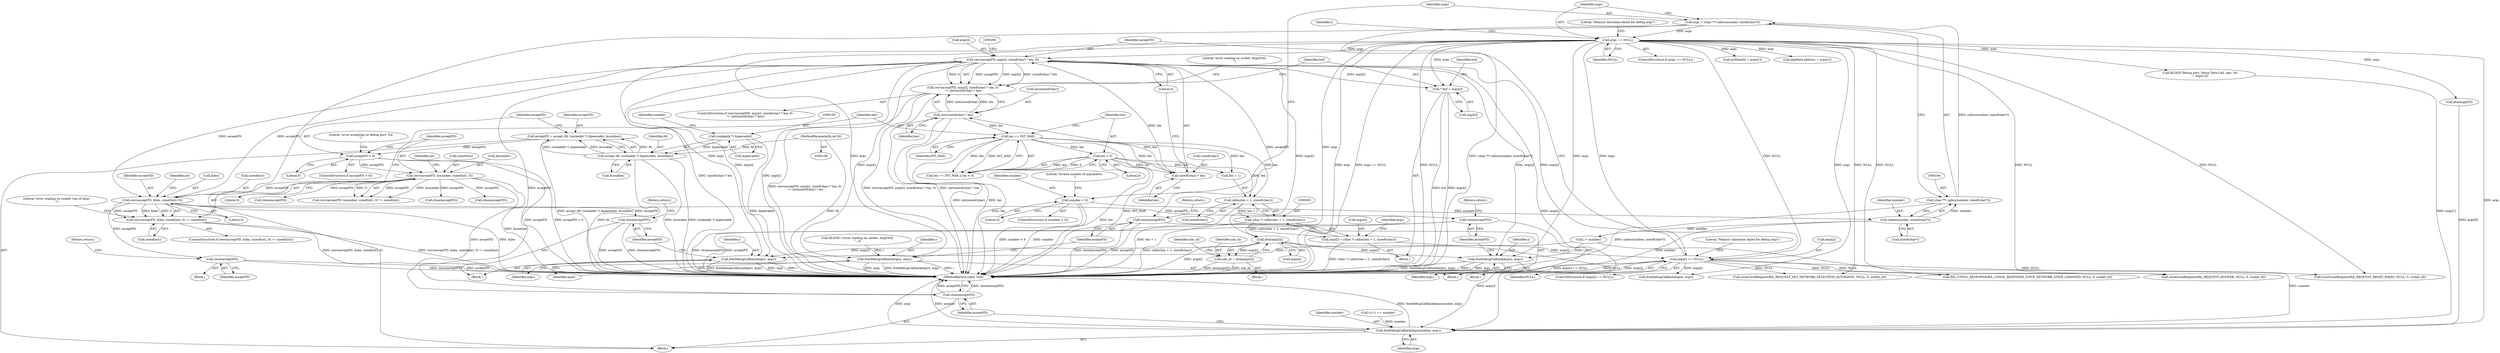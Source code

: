 digraph "0_Android_cd5f15f588a5d27e99ba12f057245bfe507f8c42@API" {
"1000287" [label="(Call,recv(acceptFD, args[i], sizeof(char) * len, 0))"];
"1000223" [label="(Call,recv(acceptFD, &len, sizeof(int), 0))"];
"1000166" [label="(Call,recv(acceptFD, &number, sizeof(int), 0))"];
"1000156" [label="(Call,acceptFD < 0)"];
"1000145" [label="(Call,acceptFD = accept (fd, (sockaddr *) &peeraddr, &socklen))"];
"1000147" [label="(Call,accept (fd, (sockaddr *) &peeraddr, &socklen))"];
"1000109" [label="(MethodParameterIn,int fd)"];
"1000149" [label="(Call,(sockaddr *) &peeraddr)"];
"1000287" [label="(Call,recv(acceptFD, args[i], sizeof(char) * len, 0))"];
"1000200" [label="(Call,args == NULL)"];
"1000191" [label="(Call,args = (char **) calloc(number, sizeof(char*)))"];
"1000193" [label="(Call,(char **) calloc(number, sizeof(char*)))"];
"1000195" [label="(Call,calloc(number, sizeof(char*)))"];
"1000182" [label="(Call,number < 0)"];
"1000271" [label="(Call,args[i] == NULL)"];
"1000258" [label="(Call,args[i] = (char *) calloc(len + 1, sizeof(char)))"];
"1000262" [label="(Call,(char *) calloc(len + 1, sizeof(char)))"];
"1000264" [label="(Call,calloc(len + 1, sizeof(char)))"];
"1000243" [label="(Call,len == INT_MAX)"];
"1000297" [label="(Call,(int)sizeof(char) * len)"];
"1000292" [label="(Call,sizeof(char) * len)"];
"1000246" [label="(Call,len < 0)"];
"1000222" [label="(Call,recv(acceptFD, &len, sizeof(int), 0) != sizeof(int))"];
"1000238" [label="(Call,close(acceptFD))"];
"1000255" [label="(Call,close(acceptFD))"];
"1000282" [label="(Call,close(acceptFD))"];
"1000235" [label="(Call,freeDebugCallbackArgs(i, args))"];
"1000252" [label="(Call,freeDebugCallbackArgs(i, args))"];
"1000286" [label="(Call,recv(acceptFD, args[i], sizeof(char) * len, 0)\n != (int)sizeof(char) * len)"];
"1000307" [label="(Call,freeDebugCallbackArgs(i, args))"];
"1000310" [label="(Call,close(acceptFD))"];
"1000314" [label="(Call,* buf = args[i])"];
"1000333" [label="(Call,atoi(args[i]))"];
"1000331" [label="(Call,sim_id = atoi(args[i]))"];
"1000630" [label="(Call,freeDebugCallbackArgs(number, args))"];
"1000633" [label="(Call,close(acceptFD))"];
"1000192" [label="(Identifier,args)"];
"1000183" [label="(Identifier,number)"];
"1000172" [label="(Literal,0)"];
"1000174" [label="(Identifier,int)"];
"1000187" [label="(Literal,\"Invalid number of arguments: \n\")"];
"1000265" [label="(Call,len + 1)"];
"1000309" [label="(Identifier,args)"];
"1000255" [label="(Call,close(acceptFD))"];
"1000257" [label="(Return,return;)"];
"1000307" [label="(Call,freeDebugCallbackArgs(i, args))"];
"1000246" [label="(Call,len < 0)"];
"1000178" [label="(Call,close(acceptFD))"];
"1000146" [label="(Identifier,acceptFD)"];
"1000156" [label="(Call,acceptFD < 0)"];
"1000286" [label="(Call,recv(acceptFD, args[i], sizeof(char) * len, 0)\n != (int)sizeof(char) * len)"];
"1000151" [label="(Call,&peeraddr)"];
"1000165" [label="(Call,recv(acceptFD, &number, sizeof(int), 0) != sizeof(int))"];
"1000287" [label="(Call,recv(acceptFD, args[i], sizeof(char) * len, 0))"];
"1000282" [label="(Call,close(acceptFD))"];
"1000259" [label="(Call,args[i])"];
"1000202" [label="(Identifier,NULL)"];
"1000168" [label="(Call,&number)"];
"1000252" [label="(Call,freeDebugCallbackArgs(i, args))"];
"1000239" [label="(Identifier,acceptFD)"];
"1000247" [label="(Identifier,len)"];
"1000224" [label="(Identifier,acceptFD)"];
"1000161" [label="(Literal,\"error accepting on debug port: %d\n\")"];
"1000304" [label="(Call,RLOGE (\"error reading on socket: Args[%d] \n\", i))"];
"1000148" [label="(Identifier,fd)"];
"1000258" [label="(Call,args[i] = (char *) calloc(len + 1, sizeof(char)))"];
"1000145" [label="(Call,acceptFD = accept (fd, (sockaddr *) &peeraddr, &socklen))"];
"1000196" [label="(Identifier,number)"];
"1000249" [label="(Block,)"];
"1000296" [label="(Literal,0)"];
"1000271" [label="(Call,args[i] == NULL)"];
"1000243" [label="(Call,len == INT_MAX)"];
"1000158" [label="(Literal,0)"];
"1000295" [label="(Identifier,len)"];
"1000199" [label="(ControlStructure,if (args == NULL))"];
"1000264" [label="(Call,calloc(len + 1, sizeof(char)))"];
"1000167" [label="(Identifier,acceptFD)"];
"1000212" [label="(Identifier,i)"];
"1000632" [label="(Identifier,args)"];
"1000440" [label="(Call,RIL_UNSOL_RESPONSE(RIL_UNSOL_RESPONSE_VOICE_NETWORK_STATE_CHANGED, NULL, 0, socket_id))"];
"1000200" [label="(Call,args == NULL)"];
"1000197" [label="(Call,sizeof(char*))"];
"1000279" [label="(Call,freeDebugCallbackArgs(i, args))"];
"1000240" [label="(Return,return;)"];
"1000285" [label="(ControlStructure,if (recv(acceptFD, args[i], sizeof(char) * len, 0)\n != (int)sizeof(char) * len))"];
"1000312" [label="(Return,return;)"];
"1000235" [label="(Call,freeDebugCallbackArgs(i, args))"];
"1000278" [label="(Literal,\"Memory allocation failed for debug args\")"];
"1000231" [label="(Identifier,int)"];
"1000557" [label="(Call,actData[0] = args[1])"];
"1000237" [label="(Identifier,args)"];
"1000223" [label="(Call,recv(acceptFD, &len, sizeof(int), 0))"];
"1000230" [label="(Call,sizeof(int))"];
"1000206" [label="(Call,close(acceptFD))"];
"1000552" [label="(Call,RLOGI(\"Debug port: Setup Data Call, Apn :%s\n\", args[1]))"];
"1000229" [label="(Literal,0)"];
"1000366" [label="(Call,atoi(args[0]))"];
"1000303" [label="(Block,)"];
"1000166" [label="(Call,recv(acceptFD, &number, sizeof(int), 0))"];
"1000545" [label="(Call,issueLocalRequest(RIL_REQUEST_SET_NETWORK_SELECTION_AUTOMATIC, NULL, 0, socket_id))"];
"1000272" [label="(Call,args[i])"];
"1000276" [label="(Block,)"];
"1000273" [label="(Identifier,args)"];
"1000275" [label="(Identifier,NULL)"];
"1000109" [label="(MethodParameterIn,int fd)"];
"1000292" [label="(Call,sizeof(char) * len)"];
"1000302" [label="(Identifier,len)"];
"1000315" [label="(Identifier,buf)"];
"1000221" [label="(ControlStructure,if (recv(acceptFD, &len, sizeof(int), 0) != sizeof(int)))"];
"1000338" [label="(Identifier,sim_id)"];
"1000630" [label="(Call,freeDebugCallbackArgs(number, args))"];
"1000289" [label="(Call,args[i])"];
"1000205" [label="(Literal,\"Memory allocation failed for debug args\")"];
"1000193" [label="(Call,(char **) calloc(number, sizeof(char*)))"];
"1000591" [label="(Call,dialData.address = args[1])"];
"1000332" [label="(Identifier,sim_id)"];
"1000147" [label="(Call,accept (fd, (sockaddr *) &peeraddr, &socklen))"];
"1000182" [label="(Call,number < 0)"];
"1000219" [label="(Block,)"];
"1000609" [label="(Call,issueLocalRequest(RIL_REQUEST_ANSWER, NULL, 0, socket_id))"];
"1000222" [label="(Call,recv(acceptFD, &len, sizeof(int), 0) != sizeof(int))"];
"1000149" [label="(Call,(sockaddr *) &peeraddr)"];
"1000155" [label="(ControlStructure,if (acceptFD < 0))"];
"1000195" [label="(Call,calloc(number, sizeof(char*)))"];
"1000191" [label="(Call,args = (char **) calloc(number, sizeof(char*)))"];
"1000316" [label="(Call,args[i])"];
"1000253" [label="(Identifier,i)"];
"1000201" [label="(Identifier,args)"];
"1000633" [label="(Call,close(acceptFD))"];
"1000245" [label="(Identifier,INT_MAX)"];
"1000288" [label="(Identifier,acceptFD)"];
"1000631" [label="(Identifier,number)"];
"1000308" [label="(Identifier,i)"];
"1000170" [label="(Call,sizeof(int))"];
"1000331" [label="(Call,sim_id = atoi(args[i]))"];
"1000157" [label="(Identifier,acceptFD)"];
"1000330" [label="(Block,)"];
"1000297" [label="(Call,(int)sizeof(char) * len)"];
"1000232" [label="(Block,)"];
"1000270" [label="(ControlStructure,if (args[i] == NULL))"];
"1000236" [label="(Identifier,i)"];
"1000154" [label="(Identifier,socklen)"];
"1000112" [label="(Block,)"];
"1000225" [label="(Call,&len)"];
"1000298" [label="(Call,(int)sizeof(char))"];
"1000325" [label="(Call,(i+1) == number)"];
"1000311" [label="(Identifier,acceptFD)"];
"1000334" [label="(Call,args[i])"];
"1000227" [label="(Call,sizeof(int))"];
"1000333" [label="(Call,atoi(args[i]))"];
"1000262" [label="(Call,(char *) calloc(len + 1, sizeof(char)))"];
"1000256" [label="(Identifier,acceptFD)"];
"1000234" [label="(Literal,\"error reading on socket: Len of Args: \n\")"];
"1000238" [label="(Call,close(acceptFD))"];
"1000181" [label="(ControlStructure,if (number < 0))"];
"1000214" [label="(Call,i < number)"];
"1000314" [label="(Call,* buf = args[i])"];
"1000188" [label="(Call,close(acceptFD))"];
"1000310" [label="(Call,close(acceptFD))"];
"1000254" [label="(Identifier,args)"];
"1000283" [label="(Identifier,acceptFD)"];
"1000242" [label="(Call,len == INT_MAX || len < 0)"];
"1000635" [label="(MethodReturn,static void)"];
"1000634" [label="(Identifier,acceptFD)"];
"1000284" [label="(Return,return;)"];
"1000153" [label="(Call,&socklen)"];
"1000244" [label="(Identifier,len)"];
"1000268" [label="(Call,sizeof(char))"];
"1000305" [label="(Literal,\"error reading on socket: Args[%d] \n\")"];
"1000321" [label="(Identifier,buf)"];
"1000248" [label="(Literal,0)"];
"1000293" [label="(Call,sizeof(char))"];
"1000374" [label="(Call,issueLocalRequest(RIL_REQUEST_RESET_RADIO, NULL, 0, socket_id))"];
"1000184" [label="(Literal,0)"];
"1000287" -> "1000286"  [label="AST: "];
"1000287" -> "1000296"  [label="CFG: "];
"1000288" -> "1000287"  [label="AST: "];
"1000289" -> "1000287"  [label="AST: "];
"1000292" -> "1000287"  [label="AST: "];
"1000296" -> "1000287"  [label="AST: "];
"1000299" -> "1000287"  [label="CFG: "];
"1000287" -> "1000635"  [label="DDG: sizeof(char) * len"];
"1000287" -> "1000635"  [label="DDG: args[i]"];
"1000287" -> "1000223"  [label="DDG: acceptFD"];
"1000287" -> "1000235"  [label="DDG: args[i]"];
"1000287" -> "1000252"  [label="DDG: args[i]"];
"1000287" -> "1000286"  [label="DDG: acceptFD"];
"1000287" -> "1000286"  [label="DDG: args[i]"];
"1000287" -> "1000286"  [label="DDG: sizeof(char) * len"];
"1000287" -> "1000286"  [label="DDG: 0"];
"1000223" -> "1000287"  [label="DDG: acceptFD"];
"1000200" -> "1000287"  [label="DDG: args"];
"1000271" -> "1000287"  [label="DDG: args[i]"];
"1000292" -> "1000287"  [label="DDG: len"];
"1000287" -> "1000307"  [label="DDG: args[i]"];
"1000287" -> "1000310"  [label="DDG: acceptFD"];
"1000287" -> "1000314"  [label="DDG: args[i]"];
"1000287" -> "1000333"  [label="DDG: args[i]"];
"1000287" -> "1000630"  [label="DDG: args[i]"];
"1000287" -> "1000633"  [label="DDG: acceptFD"];
"1000223" -> "1000222"  [label="AST: "];
"1000223" -> "1000229"  [label="CFG: "];
"1000224" -> "1000223"  [label="AST: "];
"1000225" -> "1000223"  [label="AST: "];
"1000227" -> "1000223"  [label="AST: "];
"1000229" -> "1000223"  [label="AST: "];
"1000231" -> "1000223"  [label="CFG: "];
"1000223" -> "1000635"  [label="DDG: &len"];
"1000223" -> "1000222"  [label="DDG: acceptFD"];
"1000223" -> "1000222"  [label="DDG: &len"];
"1000223" -> "1000222"  [label="DDG: 0"];
"1000166" -> "1000223"  [label="DDG: acceptFD"];
"1000223" -> "1000238"  [label="DDG: acceptFD"];
"1000223" -> "1000255"  [label="DDG: acceptFD"];
"1000223" -> "1000282"  [label="DDG: acceptFD"];
"1000166" -> "1000165"  [label="AST: "];
"1000166" -> "1000172"  [label="CFG: "];
"1000167" -> "1000166"  [label="AST: "];
"1000168" -> "1000166"  [label="AST: "];
"1000170" -> "1000166"  [label="AST: "];
"1000172" -> "1000166"  [label="AST: "];
"1000174" -> "1000166"  [label="CFG: "];
"1000166" -> "1000635"  [label="DDG: &number"];
"1000166" -> "1000165"  [label="DDG: acceptFD"];
"1000166" -> "1000165"  [label="DDG: &number"];
"1000166" -> "1000165"  [label="DDG: 0"];
"1000156" -> "1000166"  [label="DDG: acceptFD"];
"1000166" -> "1000178"  [label="DDG: acceptFD"];
"1000166" -> "1000188"  [label="DDG: acceptFD"];
"1000166" -> "1000206"  [label="DDG: acceptFD"];
"1000166" -> "1000633"  [label="DDG: acceptFD"];
"1000156" -> "1000155"  [label="AST: "];
"1000156" -> "1000158"  [label="CFG: "];
"1000157" -> "1000156"  [label="AST: "];
"1000158" -> "1000156"  [label="AST: "];
"1000161" -> "1000156"  [label="CFG: "];
"1000167" -> "1000156"  [label="CFG: "];
"1000156" -> "1000635"  [label="DDG: acceptFD"];
"1000156" -> "1000635"  [label="DDG: acceptFD < 0"];
"1000145" -> "1000156"  [label="DDG: acceptFD"];
"1000145" -> "1000112"  [label="AST: "];
"1000145" -> "1000147"  [label="CFG: "];
"1000146" -> "1000145"  [label="AST: "];
"1000147" -> "1000145"  [label="AST: "];
"1000157" -> "1000145"  [label="CFG: "];
"1000145" -> "1000635"  [label="DDG: accept (fd, (sockaddr *) &peeraddr, &socklen)"];
"1000147" -> "1000145"  [label="DDG: fd"];
"1000147" -> "1000145"  [label="DDG: (sockaddr *) &peeraddr"];
"1000147" -> "1000145"  [label="DDG: &socklen"];
"1000147" -> "1000153"  [label="CFG: "];
"1000148" -> "1000147"  [label="AST: "];
"1000149" -> "1000147"  [label="AST: "];
"1000153" -> "1000147"  [label="AST: "];
"1000147" -> "1000635"  [label="DDG: (sockaddr *) &peeraddr"];
"1000147" -> "1000635"  [label="DDG: fd"];
"1000147" -> "1000635"  [label="DDG: &socklen"];
"1000109" -> "1000147"  [label="DDG: fd"];
"1000149" -> "1000147"  [label="DDG: &peeraddr"];
"1000109" -> "1000108"  [label="AST: "];
"1000109" -> "1000635"  [label="DDG: fd"];
"1000149" -> "1000151"  [label="CFG: "];
"1000150" -> "1000149"  [label="AST: "];
"1000151" -> "1000149"  [label="AST: "];
"1000154" -> "1000149"  [label="CFG: "];
"1000149" -> "1000635"  [label="DDG: &peeraddr"];
"1000200" -> "1000199"  [label="AST: "];
"1000200" -> "1000202"  [label="CFG: "];
"1000201" -> "1000200"  [label="AST: "];
"1000202" -> "1000200"  [label="AST: "];
"1000205" -> "1000200"  [label="CFG: "];
"1000212" -> "1000200"  [label="CFG: "];
"1000200" -> "1000635"  [label="DDG: args"];
"1000200" -> "1000635"  [label="DDG: args == NULL"];
"1000200" -> "1000635"  [label="DDG: NULL"];
"1000191" -> "1000200"  [label="DDG: args"];
"1000200" -> "1000235"  [label="DDG: args"];
"1000200" -> "1000252"  [label="DDG: args"];
"1000200" -> "1000271"  [label="DDG: args"];
"1000200" -> "1000271"  [label="DDG: NULL"];
"1000200" -> "1000279"  [label="DDG: args"];
"1000200" -> "1000307"  [label="DDG: args"];
"1000200" -> "1000314"  [label="DDG: args"];
"1000200" -> "1000333"  [label="DDG: args"];
"1000200" -> "1000366"  [label="DDG: args"];
"1000200" -> "1000374"  [label="DDG: NULL"];
"1000200" -> "1000440"  [label="DDG: NULL"];
"1000200" -> "1000545"  [label="DDG: NULL"];
"1000200" -> "1000552"  [label="DDG: args"];
"1000200" -> "1000557"  [label="DDG: args"];
"1000200" -> "1000591"  [label="DDG: args"];
"1000200" -> "1000609"  [label="DDG: NULL"];
"1000200" -> "1000630"  [label="DDG: args"];
"1000191" -> "1000112"  [label="AST: "];
"1000191" -> "1000193"  [label="CFG: "];
"1000192" -> "1000191"  [label="AST: "];
"1000193" -> "1000191"  [label="AST: "];
"1000201" -> "1000191"  [label="CFG: "];
"1000191" -> "1000635"  [label="DDG: (char **) calloc(number, sizeof(char*))"];
"1000193" -> "1000191"  [label="DDG: calloc(number, sizeof(char*))"];
"1000193" -> "1000195"  [label="CFG: "];
"1000194" -> "1000193"  [label="AST: "];
"1000195" -> "1000193"  [label="AST: "];
"1000193" -> "1000635"  [label="DDG: calloc(number, sizeof(char*))"];
"1000195" -> "1000193"  [label="DDG: number"];
"1000195" -> "1000197"  [label="CFG: "];
"1000196" -> "1000195"  [label="AST: "];
"1000197" -> "1000195"  [label="AST: "];
"1000195" -> "1000635"  [label="DDG: number"];
"1000182" -> "1000195"  [label="DDG: number"];
"1000195" -> "1000214"  [label="DDG: number"];
"1000182" -> "1000181"  [label="AST: "];
"1000182" -> "1000184"  [label="CFG: "];
"1000183" -> "1000182"  [label="AST: "];
"1000184" -> "1000182"  [label="AST: "];
"1000187" -> "1000182"  [label="CFG: "];
"1000192" -> "1000182"  [label="CFG: "];
"1000182" -> "1000635"  [label="DDG: number < 0"];
"1000182" -> "1000635"  [label="DDG: number"];
"1000271" -> "1000270"  [label="AST: "];
"1000271" -> "1000275"  [label="CFG: "];
"1000272" -> "1000271"  [label="AST: "];
"1000275" -> "1000271"  [label="AST: "];
"1000278" -> "1000271"  [label="CFG: "];
"1000288" -> "1000271"  [label="CFG: "];
"1000271" -> "1000635"  [label="DDG: NULL"];
"1000271" -> "1000635"  [label="DDG: args[i]"];
"1000271" -> "1000635"  [label="DDG: args[i] == NULL"];
"1000258" -> "1000271"  [label="DDG: args[i]"];
"1000271" -> "1000279"  [label="DDG: args[i]"];
"1000271" -> "1000374"  [label="DDG: NULL"];
"1000271" -> "1000440"  [label="DDG: NULL"];
"1000271" -> "1000545"  [label="DDG: NULL"];
"1000271" -> "1000609"  [label="DDG: NULL"];
"1000258" -> "1000219"  [label="AST: "];
"1000258" -> "1000262"  [label="CFG: "];
"1000259" -> "1000258"  [label="AST: "];
"1000262" -> "1000258"  [label="AST: "];
"1000273" -> "1000258"  [label="CFG: "];
"1000258" -> "1000635"  [label="DDG: (char *) calloc(len + 1, sizeof(char))"];
"1000262" -> "1000258"  [label="DDG: calloc(len + 1, sizeof(char))"];
"1000262" -> "1000264"  [label="CFG: "];
"1000263" -> "1000262"  [label="AST: "];
"1000264" -> "1000262"  [label="AST: "];
"1000262" -> "1000635"  [label="DDG: calloc(len + 1, sizeof(char))"];
"1000264" -> "1000262"  [label="DDG: len + 1"];
"1000264" -> "1000268"  [label="CFG: "];
"1000265" -> "1000264"  [label="AST: "];
"1000268" -> "1000264"  [label="AST: "];
"1000264" -> "1000635"  [label="DDG: len + 1"];
"1000243" -> "1000264"  [label="DDG: len"];
"1000246" -> "1000264"  [label="DDG: len"];
"1000243" -> "1000242"  [label="AST: "];
"1000243" -> "1000245"  [label="CFG: "];
"1000244" -> "1000243"  [label="AST: "];
"1000245" -> "1000243"  [label="AST: "];
"1000247" -> "1000243"  [label="CFG: "];
"1000242" -> "1000243"  [label="CFG: "];
"1000243" -> "1000635"  [label="DDG: len"];
"1000243" -> "1000635"  [label="DDG: INT_MAX"];
"1000243" -> "1000242"  [label="DDG: len"];
"1000243" -> "1000242"  [label="DDG: INT_MAX"];
"1000297" -> "1000243"  [label="DDG: len"];
"1000243" -> "1000246"  [label="DDG: len"];
"1000243" -> "1000265"  [label="DDG: len"];
"1000243" -> "1000292"  [label="DDG: len"];
"1000297" -> "1000286"  [label="AST: "];
"1000297" -> "1000302"  [label="CFG: "];
"1000298" -> "1000297"  [label="AST: "];
"1000302" -> "1000297"  [label="AST: "];
"1000286" -> "1000297"  [label="CFG: "];
"1000297" -> "1000635"  [label="DDG: (int)sizeof(char)"];
"1000297" -> "1000635"  [label="DDG: len"];
"1000297" -> "1000286"  [label="DDG: (int)sizeof(char)"];
"1000297" -> "1000286"  [label="DDG: len"];
"1000292" -> "1000297"  [label="DDG: len"];
"1000292" -> "1000295"  [label="CFG: "];
"1000293" -> "1000292"  [label="AST: "];
"1000295" -> "1000292"  [label="AST: "];
"1000296" -> "1000292"  [label="CFG: "];
"1000246" -> "1000292"  [label="DDG: len"];
"1000246" -> "1000242"  [label="AST: "];
"1000246" -> "1000248"  [label="CFG: "];
"1000247" -> "1000246"  [label="AST: "];
"1000248" -> "1000246"  [label="AST: "];
"1000242" -> "1000246"  [label="CFG: "];
"1000246" -> "1000635"  [label="DDG: len"];
"1000246" -> "1000242"  [label="DDG: len"];
"1000246" -> "1000242"  [label="DDG: 0"];
"1000246" -> "1000265"  [label="DDG: len"];
"1000222" -> "1000221"  [label="AST: "];
"1000222" -> "1000230"  [label="CFG: "];
"1000230" -> "1000222"  [label="AST: "];
"1000234" -> "1000222"  [label="CFG: "];
"1000244" -> "1000222"  [label="CFG: "];
"1000222" -> "1000635"  [label="DDG: recv(acceptFD, &len, sizeof(int), 0)"];
"1000222" -> "1000635"  [label="DDG: recv(acceptFD, &len, sizeof(int), 0) != sizeof(int)"];
"1000238" -> "1000232"  [label="AST: "];
"1000238" -> "1000239"  [label="CFG: "];
"1000239" -> "1000238"  [label="AST: "];
"1000240" -> "1000238"  [label="CFG: "];
"1000238" -> "1000635"  [label="DDG: acceptFD"];
"1000238" -> "1000635"  [label="DDG: close(acceptFD)"];
"1000255" -> "1000249"  [label="AST: "];
"1000255" -> "1000256"  [label="CFG: "];
"1000256" -> "1000255"  [label="AST: "];
"1000257" -> "1000255"  [label="CFG: "];
"1000255" -> "1000635"  [label="DDG: close(acceptFD)"];
"1000255" -> "1000635"  [label="DDG: acceptFD"];
"1000282" -> "1000276"  [label="AST: "];
"1000282" -> "1000283"  [label="CFG: "];
"1000283" -> "1000282"  [label="AST: "];
"1000284" -> "1000282"  [label="CFG: "];
"1000282" -> "1000635"  [label="DDG: close(acceptFD)"];
"1000282" -> "1000635"  [label="DDG: acceptFD"];
"1000235" -> "1000232"  [label="AST: "];
"1000235" -> "1000237"  [label="CFG: "];
"1000236" -> "1000235"  [label="AST: "];
"1000237" -> "1000235"  [label="AST: "];
"1000239" -> "1000235"  [label="CFG: "];
"1000235" -> "1000635"  [label="DDG: args"];
"1000235" -> "1000635"  [label="DDG: i"];
"1000235" -> "1000635"  [label="DDG: freeDebugCallbackArgs(i, args)"];
"1000214" -> "1000235"  [label="DDG: i"];
"1000333" -> "1000235"  [label="DDG: args[i]"];
"1000252" -> "1000249"  [label="AST: "];
"1000252" -> "1000254"  [label="CFG: "];
"1000253" -> "1000252"  [label="AST: "];
"1000254" -> "1000252"  [label="AST: "];
"1000256" -> "1000252"  [label="CFG: "];
"1000252" -> "1000635"  [label="DDG: i"];
"1000252" -> "1000635"  [label="DDG: args"];
"1000252" -> "1000635"  [label="DDG: freeDebugCallbackArgs(i, args)"];
"1000214" -> "1000252"  [label="DDG: i"];
"1000333" -> "1000252"  [label="DDG: args[i]"];
"1000286" -> "1000285"  [label="AST: "];
"1000305" -> "1000286"  [label="CFG: "];
"1000315" -> "1000286"  [label="CFG: "];
"1000286" -> "1000635"  [label="DDG: recv(acceptFD, args[i], sizeof(char) * len, 0)\n != (int)sizeof(char) * len"];
"1000286" -> "1000635"  [label="DDG: recv(acceptFD, args[i], sizeof(char) * len, 0)"];
"1000286" -> "1000635"  [label="DDG: (int)sizeof(char) * len"];
"1000307" -> "1000303"  [label="AST: "];
"1000307" -> "1000309"  [label="CFG: "];
"1000308" -> "1000307"  [label="AST: "];
"1000309" -> "1000307"  [label="AST: "];
"1000311" -> "1000307"  [label="CFG: "];
"1000307" -> "1000635"  [label="DDG: args"];
"1000307" -> "1000635"  [label="DDG: freeDebugCallbackArgs(i, args)"];
"1000307" -> "1000635"  [label="DDG: i"];
"1000304" -> "1000307"  [label="DDG: i"];
"1000310" -> "1000303"  [label="AST: "];
"1000310" -> "1000311"  [label="CFG: "];
"1000311" -> "1000310"  [label="AST: "];
"1000312" -> "1000310"  [label="CFG: "];
"1000310" -> "1000635"  [label="DDG: close(acceptFD)"];
"1000310" -> "1000635"  [label="DDG: acceptFD"];
"1000314" -> "1000219"  [label="AST: "];
"1000314" -> "1000316"  [label="CFG: "];
"1000315" -> "1000314"  [label="AST: "];
"1000316" -> "1000314"  [label="AST: "];
"1000321" -> "1000314"  [label="CFG: "];
"1000314" -> "1000635"  [label="DDG: args[i]"];
"1000314" -> "1000635"  [label="DDG: buf"];
"1000333" -> "1000331"  [label="AST: "];
"1000333" -> "1000334"  [label="CFG: "];
"1000334" -> "1000333"  [label="AST: "];
"1000331" -> "1000333"  [label="CFG: "];
"1000333" -> "1000635"  [label="DDG: args[i]"];
"1000333" -> "1000331"  [label="DDG: args[i]"];
"1000333" -> "1000630"  [label="DDG: args[i]"];
"1000331" -> "1000330"  [label="AST: "];
"1000332" -> "1000331"  [label="AST: "];
"1000338" -> "1000331"  [label="CFG: "];
"1000331" -> "1000635"  [label="DDG: atoi(args[i])"];
"1000331" -> "1000635"  [label="DDG: sim_id"];
"1000630" -> "1000112"  [label="AST: "];
"1000630" -> "1000632"  [label="CFG: "];
"1000631" -> "1000630"  [label="AST: "];
"1000632" -> "1000630"  [label="AST: "];
"1000634" -> "1000630"  [label="CFG: "];
"1000630" -> "1000635"  [label="DDG: freeDebugCallbackArgs(number, args)"];
"1000630" -> "1000635"  [label="DDG: args"];
"1000630" -> "1000635"  [label="DDG: number"];
"1000214" -> "1000630"  [label="DDG: number"];
"1000325" -> "1000630"  [label="DDG: number"];
"1000366" -> "1000630"  [label="DDG: args[0]"];
"1000552" -> "1000630"  [label="DDG: args[1]"];
"1000633" -> "1000112"  [label="AST: "];
"1000633" -> "1000634"  [label="CFG: "];
"1000634" -> "1000633"  [label="AST: "];
"1000635" -> "1000633"  [label="CFG: "];
"1000633" -> "1000635"  [label="DDG: close(acceptFD)"];
"1000633" -> "1000635"  [label="DDG: acceptFD"];
}
